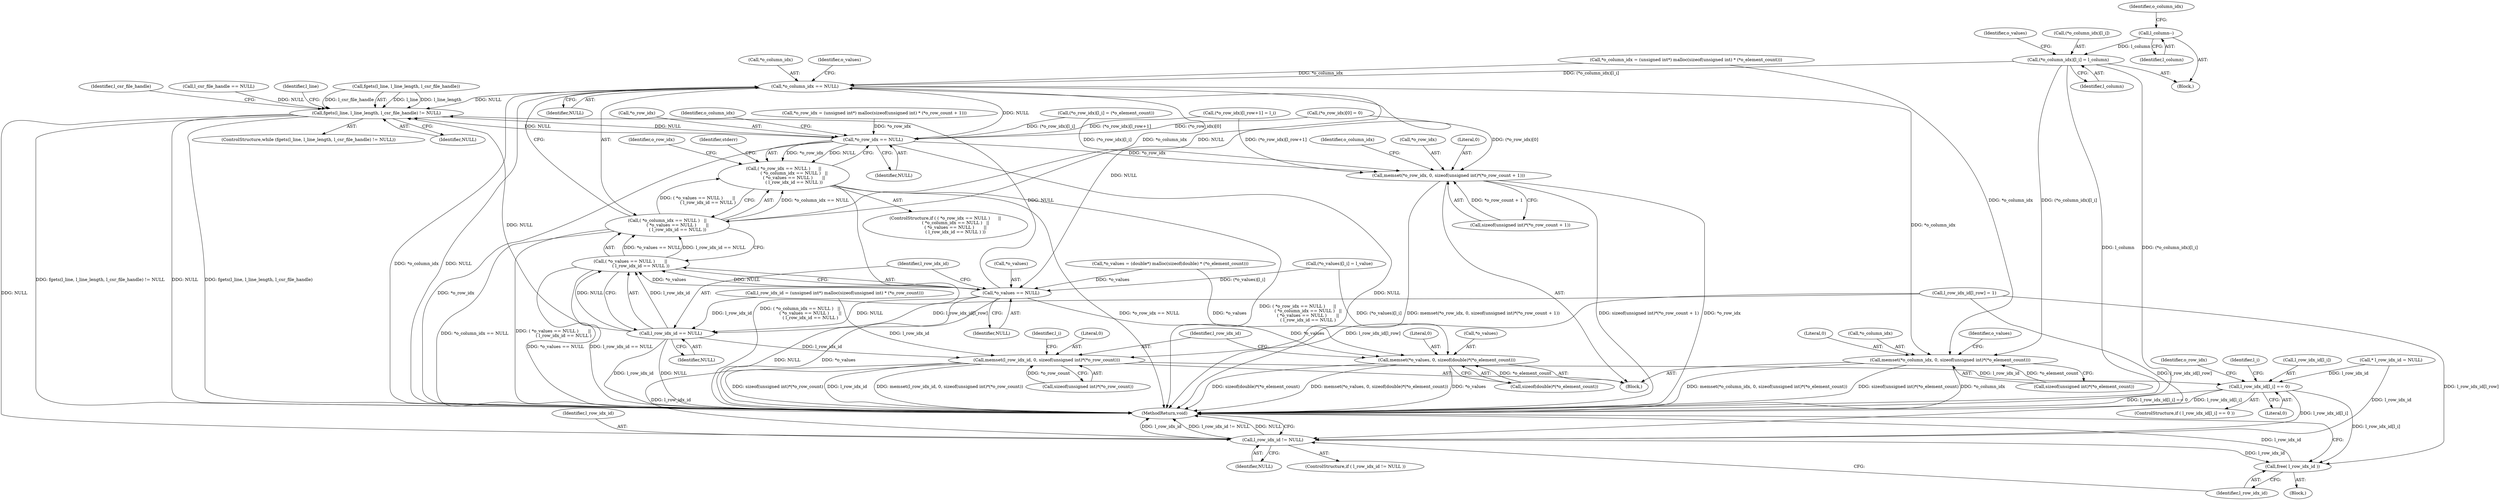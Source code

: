 digraph "0_libxsmm_151481489192e6d1997f8bde52c5c425ea41741d@array" {
"1000385" [label="(Call,(*o_column_idx)[l_i] = l_column)"];
"1000383" [label="(Call,l_column--)"];
"1000268" [label="(Call,*o_column_idx == NULL)"];
"1000159" [label="(Call,fgets(l_line, l_line_length, l_csr_file_handle) != NULL)"];
"1000263" [label="(Call,*o_row_idx == NULL)"];
"1000262" [label="(Call,( *o_row_idx == NULL )      ||\n               ( *o_column_idx == NULL )   ||\n               ( *o_values == NULL )       ||\n               ( l_row_idx_id == NULL ))"];
"1000285" [label="(Call,memset(*o_row_idx, 0, sizeof(unsigned int)*(*o_row_count + 1)))"];
"1000454" [label="(Call,l_row_idx_id != NULL)"];
"1000458" [label="(Call,free( l_row_idx_id ))"];
"1000267" [label="(Call,( *o_column_idx == NULL )   ||\n               ( *o_values == NULL )       ||\n               ( l_row_idx_id == NULL ))"];
"1000273" [label="(Call,*o_values == NULL)"];
"1000272" [label="(Call,( *o_values == NULL )       ||\n               ( l_row_idx_id == NULL ))"];
"1000277" [label="(Call,l_row_idx_id == NULL)"];
"1000314" [label="(Call,memset(l_row_idx_id, 0, sizeof(unsigned int)*(*o_row_count)))"];
"1000436" [label="(Call,l_row_idx_id[l_i] == 0)"];
"1000305" [label="(Call,memset(*o_values, 0, sizeof(double)*(*o_element_count)))"];
"1000296" [label="(Call,memset(*o_column_idx, 0, sizeof(unsigned int)*(*o_element_count)))"];
"1000285" [label="(Call,memset(*o_row_idx, 0, sizeof(unsigned int)*(*o_row_count + 1)))"];
"1000433" [label="(Identifier,l_i)"];
"1000324" [label="(Identifier,l_i)"];
"1000268" [label="(Call,*o_column_idx == NULL)"];
"1000456" [label="(Identifier,NULL)"];
"1000307" [label="(Identifier,o_values)"];
"1000385" [label="(Call,(*o_column_idx)[l_i] = l_column)"];
"1000453" [label="(ControlStructure,if ( l_row_idx_id != NULL ))"];
"1000274" [label="(Call,*o_values)"];
"1000277" [label="(Call,l_row_idx_id == NULL)"];
"1000391" [label="(Call,(*o_values)[l_i] = l_value)"];
"1000437" [label="(Call,l_row_idx_id[l_i])"];
"1000394" [label="(Identifier,o_values)"];
"1000455" [label="(Identifier,l_row_idx_id)"];
"1000279" [label="(Identifier,NULL)"];
"1000454" [label="(Call,l_row_idx_id != NULL)"];
"1000308" [label="(Literal,0)"];
"1000267" [label="(Call,( *o_column_idx == NULL )   ||\n               ( *o_values == NULL )       ||\n               ( l_row_idx_id == NULL ))"];
"1000315" [label="(Identifier,l_row_idx_id)"];
"1000299" [label="(Literal,0)"];
"1000278" [label="(Identifier,l_row_idx_id)"];
"1000435" [label="(ControlStructure,if ( l_row_idx_id[l_i] == 0 ))"];
"1000264" [label="(Call,*o_row_idx)"];
"1000288" [label="(Literal,0)"];
"1000298" [label="(Identifier,o_column_idx)"];
"1000251" [label="(Call,l_row_idx_id = (unsigned int*) malloc(sizeof(unsigned int) * (*o_row_count)))"];
"1000297" [label="(Call,*o_column_idx)"];
"1000286" [label="(Call,*o_row_idx)"];
"1000266" [label="(Identifier,NULL)"];
"1000275" [label="(Identifier,o_values)"];
"1000270" [label="(Identifier,o_column_idx)"];
"1000413" [label="(Identifier,l_csr_file_handle)"];
"1000240" [label="(Call,*o_values = (double*) malloc(sizeof(double) * (*o_element_count)))"];
"1000440" [label="(Literal,0)"];
"1000276" [label="(Identifier,NULL)"];
"1000300" [label="(Call,sizeof(unsigned int)*(*o_element_count))"];
"1000137" [label="(Call,* l_row_idx_id = NULL)"];
"1000388" [label="(Identifier,o_column_idx)"];
"1000262" [label="(Call,( *o_row_idx == NULL )      ||\n               ( *o_column_idx == NULL )   ||\n               ( *o_values == NULL )       ||\n               ( l_row_idx_id == NULL ))"];
"1000150" [label="(Call,l_csr_file_handle == NULL)"];
"1000457" [label="(Block,)"];
"1000390" [label="(Identifier,l_column)"];
"1000263" [label="(Call,*o_row_idx == NULL)"];
"1000459" [label="(Identifier,l_row_idx_id)"];
"1000383" [label="(Call,l_column--)"];
"1000269" [label="(Call,*o_column_idx)"];
"1000159" [label="(Call,fgets(l_line, l_line_length, l_csr_file_handle) != NULL)"];
"1000216" [label="(Call,*o_column_idx = (unsigned int*) malloc(sizeof(unsigned int) * (*o_element_count)))"];
"1000227" [label="(Call,*o_row_idx = (unsigned int*) malloc(sizeof(unsigned int) * (*o_row_count + 1)))"];
"1000282" [label="(Identifier,stderr)"];
"1000272" [label="(Call,( *o_values == NULL )       ||\n               ( l_row_idx_id == NULL ))"];
"1000287" [label="(Identifier,o_row_idx)"];
"1000306" [label="(Call,*o_values)"];
"1000158" [label="(ControlStructure,while (fgets(l_line, l_line_length, l_csr_file_handle) != NULL))"];
"1000273" [label="(Call,*o_values == NULL)"];
"1000334" [label="(Call,(*o_row_idx)[l_i] = (*o_element_count))"];
"1000360" [label="(Block,)"];
"1000289" [label="(Call,sizeof(unsigned int)*(*o_row_count + 1))"];
"1000317" [label="(Call,sizeof(unsigned int)*(*o_row_count))"];
"1000458" [label="(Call,free( l_row_idx_id ))"];
"1000445" [label="(Identifier,o_row_idx)"];
"1000261" [label="(ControlStructure,if ( ( *o_row_idx == NULL )      ||\n               ( *o_column_idx == NULL )   ||\n               ( *o_values == NULL )       ||\n               ( l_row_idx_id == NULL ) ))"];
"1000404" [label="(Call,(*o_row_idx)[l_row+1] = l_i)"];
"1000271" [label="(Identifier,NULL)"];
"1000341" [label="(Call,(*o_row_idx)[0] = 0)"];
"1000384" [label="(Identifier,l_column)"];
"1000296" [label="(Call,memset(*o_column_idx, 0, sizeof(unsigned int)*(*o_element_count)))"];
"1000316" [label="(Literal,0)"];
"1000169" [label="(Identifier,l_line)"];
"1000164" [label="(Identifier,NULL)"];
"1000160" [label="(Call,fgets(l_line, l_line_length, l_csr_file_handle))"];
"1000436" [label="(Call,l_row_idx_id[l_i] == 0)"];
"1000460" [label="(MethodReturn,void)"];
"1000386" [label="(Call,(*o_column_idx)[l_i])"];
"1000314" [label="(Call,memset(l_row_idx_id, 0, sizeof(unsigned int)*(*o_row_count)))"];
"1000215" [label="(Block,)"];
"1000399" [label="(Call,l_row_idx_id[l_row] = 1)"];
"1000309" [label="(Call,sizeof(double)*(*o_element_count))"];
"1000305" [label="(Call,memset(*o_values, 0, sizeof(double)*(*o_element_count)))"];
"1000385" -> "1000360"  [label="AST: "];
"1000385" -> "1000390"  [label="CFG: "];
"1000386" -> "1000385"  [label="AST: "];
"1000390" -> "1000385"  [label="AST: "];
"1000394" -> "1000385"  [label="CFG: "];
"1000385" -> "1000460"  [label="DDG: l_column"];
"1000385" -> "1000460"  [label="DDG: (*o_column_idx)[l_i]"];
"1000385" -> "1000268"  [label="DDG: (*o_column_idx)[l_i]"];
"1000385" -> "1000296"  [label="DDG: (*o_column_idx)[l_i]"];
"1000383" -> "1000385"  [label="DDG: l_column"];
"1000383" -> "1000360"  [label="AST: "];
"1000383" -> "1000384"  [label="CFG: "];
"1000384" -> "1000383"  [label="AST: "];
"1000388" -> "1000383"  [label="CFG: "];
"1000268" -> "1000267"  [label="AST: "];
"1000268" -> "1000271"  [label="CFG: "];
"1000269" -> "1000268"  [label="AST: "];
"1000271" -> "1000268"  [label="AST: "];
"1000275" -> "1000268"  [label="CFG: "];
"1000267" -> "1000268"  [label="CFG: "];
"1000268" -> "1000460"  [label="DDG: *o_column_idx"];
"1000268" -> "1000460"  [label="DDG: NULL"];
"1000268" -> "1000159"  [label="DDG: NULL"];
"1000268" -> "1000267"  [label="DDG: *o_column_idx"];
"1000268" -> "1000267"  [label="DDG: NULL"];
"1000216" -> "1000268"  [label="DDG: *o_column_idx"];
"1000263" -> "1000268"  [label="DDG: NULL"];
"1000268" -> "1000273"  [label="DDG: NULL"];
"1000268" -> "1000296"  [label="DDG: *o_column_idx"];
"1000159" -> "1000158"  [label="AST: "];
"1000159" -> "1000164"  [label="CFG: "];
"1000160" -> "1000159"  [label="AST: "];
"1000164" -> "1000159"  [label="AST: "];
"1000169" -> "1000159"  [label="CFG: "];
"1000413" -> "1000159"  [label="CFG: "];
"1000159" -> "1000460"  [label="DDG: fgets(l_line, l_line_length, l_csr_file_handle) != NULL"];
"1000159" -> "1000460"  [label="DDG: NULL"];
"1000159" -> "1000460"  [label="DDG: fgets(l_line, l_line_length, l_csr_file_handle)"];
"1000160" -> "1000159"  [label="DDG: l_line"];
"1000160" -> "1000159"  [label="DDG: l_line_length"];
"1000160" -> "1000159"  [label="DDG: l_csr_file_handle"];
"1000150" -> "1000159"  [label="DDG: NULL"];
"1000263" -> "1000159"  [label="DDG: NULL"];
"1000273" -> "1000159"  [label="DDG: NULL"];
"1000277" -> "1000159"  [label="DDG: NULL"];
"1000159" -> "1000263"  [label="DDG: NULL"];
"1000159" -> "1000454"  [label="DDG: NULL"];
"1000263" -> "1000262"  [label="AST: "];
"1000263" -> "1000266"  [label="CFG: "];
"1000264" -> "1000263"  [label="AST: "];
"1000266" -> "1000263"  [label="AST: "];
"1000270" -> "1000263"  [label="CFG: "];
"1000262" -> "1000263"  [label="CFG: "];
"1000263" -> "1000460"  [label="DDG: *o_row_idx"];
"1000263" -> "1000460"  [label="DDG: NULL"];
"1000263" -> "1000262"  [label="DDG: *o_row_idx"];
"1000263" -> "1000262"  [label="DDG: NULL"];
"1000404" -> "1000263"  [label="DDG: (*o_row_idx)[l_row+1]"];
"1000227" -> "1000263"  [label="DDG: *o_row_idx"];
"1000341" -> "1000263"  [label="DDG: (*o_row_idx)[0]"];
"1000334" -> "1000263"  [label="DDG: (*o_row_idx)[l_i]"];
"1000263" -> "1000285"  [label="DDG: *o_row_idx"];
"1000262" -> "1000261"  [label="AST: "];
"1000262" -> "1000267"  [label="CFG: "];
"1000267" -> "1000262"  [label="AST: "];
"1000282" -> "1000262"  [label="CFG: "];
"1000287" -> "1000262"  [label="CFG: "];
"1000262" -> "1000460"  [label="DDG: ( *o_column_idx == NULL )   ||\n               ( *o_values == NULL )       ||\n               ( l_row_idx_id == NULL )"];
"1000262" -> "1000460"  [label="DDG: *o_row_idx == NULL"];
"1000262" -> "1000460"  [label="DDG: ( *o_row_idx == NULL )      ||\n               ( *o_column_idx == NULL )   ||\n               ( *o_values == NULL )       ||\n               ( l_row_idx_id == NULL )"];
"1000267" -> "1000262"  [label="DDG: *o_column_idx == NULL"];
"1000267" -> "1000262"  [label="DDG: ( *o_values == NULL )       ||\n               ( l_row_idx_id == NULL )"];
"1000285" -> "1000215"  [label="AST: "];
"1000285" -> "1000289"  [label="CFG: "];
"1000286" -> "1000285"  [label="AST: "];
"1000288" -> "1000285"  [label="AST: "];
"1000289" -> "1000285"  [label="AST: "];
"1000298" -> "1000285"  [label="CFG: "];
"1000285" -> "1000460"  [label="DDG: *o_row_idx"];
"1000285" -> "1000460"  [label="DDG: memset(*o_row_idx, 0, sizeof(unsigned int)*(*o_row_count + 1))"];
"1000285" -> "1000460"  [label="DDG: sizeof(unsigned int)*(*o_row_count + 1)"];
"1000404" -> "1000285"  [label="DDG: (*o_row_idx)[l_row+1]"];
"1000341" -> "1000285"  [label="DDG: (*o_row_idx)[0]"];
"1000334" -> "1000285"  [label="DDG: (*o_row_idx)[l_i]"];
"1000289" -> "1000285"  [label="DDG: *o_row_count + 1"];
"1000454" -> "1000453"  [label="AST: "];
"1000454" -> "1000456"  [label="CFG: "];
"1000455" -> "1000454"  [label="AST: "];
"1000456" -> "1000454"  [label="AST: "];
"1000459" -> "1000454"  [label="CFG: "];
"1000460" -> "1000454"  [label="CFG: "];
"1000454" -> "1000460"  [label="DDG: l_row_idx_id"];
"1000454" -> "1000460"  [label="DDG: l_row_idx_id != NULL"];
"1000454" -> "1000460"  [label="DDG: NULL"];
"1000314" -> "1000454"  [label="DDG: l_row_idx_id"];
"1000436" -> "1000454"  [label="DDG: l_row_idx_id[l_i]"];
"1000399" -> "1000454"  [label="DDG: l_row_idx_id[l_row]"];
"1000137" -> "1000454"  [label="DDG: l_row_idx_id"];
"1000454" -> "1000458"  [label="DDG: l_row_idx_id"];
"1000458" -> "1000457"  [label="AST: "];
"1000458" -> "1000459"  [label="CFG: "];
"1000459" -> "1000458"  [label="AST: "];
"1000460" -> "1000458"  [label="CFG: "];
"1000458" -> "1000460"  [label="DDG: l_row_idx_id"];
"1000436" -> "1000458"  [label="DDG: l_row_idx_id[l_i]"];
"1000399" -> "1000458"  [label="DDG: l_row_idx_id[l_row]"];
"1000267" -> "1000272"  [label="CFG: "];
"1000272" -> "1000267"  [label="AST: "];
"1000267" -> "1000460"  [label="DDG: *o_column_idx == NULL"];
"1000267" -> "1000460"  [label="DDG: ( *o_values == NULL )       ||\n               ( l_row_idx_id == NULL )"];
"1000272" -> "1000267"  [label="DDG: *o_values == NULL"];
"1000272" -> "1000267"  [label="DDG: l_row_idx_id == NULL"];
"1000273" -> "1000272"  [label="AST: "];
"1000273" -> "1000276"  [label="CFG: "];
"1000274" -> "1000273"  [label="AST: "];
"1000276" -> "1000273"  [label="AST: "];
"1000278" -> "1000273"  [label="CFG: "];
"1000272" -> "1000273"  [label="CFG: "];
"1000273" -> "1000460"  [label="DDG: *o_values"];
"1000273" -> "1000460"  [label="DDG: NULL"];
"1000273" -> "1000272"  [label="DDG: *o_values"];
"1000273" -> "1000272"  [label="DDG: NULL"];
"1000391" -> "1000273"  [label="DDG: (*o_values)[l_i]"];
"1000240" -> "1000273"  [label="DDG: *o_values"];
"1000273" -> "1000277"  [label="DDG: NULL"];
"1000273" -> "1000305"  [label="DDG: *o_values"];
"1000272" -> "1000277"  [label="CFG: "];
"1000277" -> "1000272"  [label="AST: "];
"1000272" -> "1000460"  [label="DDG: *o_values == NULL"];
"1000272" -> "1000460"  [label="DDG: l_row_idx_id == NULL"];
"1000277" -> "1000272"  [label="DDG: l_row_idx_id"];
"1000277" -> "1000272"  [label="DDG: NULL"];
"1000277" -> "1000279"  [label="CFG: "];
"1000278" -> "1000277"  [label="AST: "];
"1000279" -> "1000277"  [label="AST: "];
"1000277" -> "1000460"  [label="DDG: l_row_idx_id"];
"1000277" -> "1000460"  [label="DDG: NULL"];
"1000251" -> "1000277"  [label="DDG: l_row_idx_id"];
"1000399" -> "1000277"  [label="DDG: l_row_idx_id[l_row]"];
"1000277" -> "1000314"  [label="DDG: l_row_idx_id"];
"1000314" -> "1000215"  [label="AST: "];
"1000314" -> "1000317"  [label="CFG: "];
"1000315" -> "1000314"  [label="AST: "];
"1000316" -> "1000314"  [label="AST: "];
"1000317" -> "1000314"  [label="AST: "];
"1000324" -> "1000314"  [label="CFG: "];
"1000314" -> "1000460"  [label="DDG: l_row_idx_id"];
"1000314" -> "1000460"  [label="DDG: memset(l_row_idx_id, 0, sizeof(unsigned int)*(*o_row_count))"];
"1000314" -> "1000460"  [label="DDG: sizeof(unsigned int)*(*o_row_count)"];
"1000251" -> "1000314"  [label="DDG: l_row_idx_id"];
"1000399" -> "1000314"  [label="DDG: l_row_idx_id[l_row]"];
"1000317" -> "1000314"  [label="DDG: *o_row_count"];
"1000314" -> "1000436"  [label="DDG: l_row_idx_id"];
"1000436" -> "1000435"  [label="AST: "];
"1000436" -> "1000440"  [label="CFG: "];
"1000437" -> "1000436"  [label="AST: "];
"1000440" -> "1000436"  [label="AST: "];
"1000445" -> "1000436"  [label="CFG: "];
"1000433" -> "1000436"  [label="CFG: "];
"1000436" -> "1000460"  [label="DDG: l_row_idx_id[l_i] == 0"];
"1000436" -> "1000460"  [label="DDG: l_row_idx_id[l_i]"];
"1000137" -> "1000436"  [label="DDG: l_row_idx_id"];
"1000305" -> "1000215"  [label="AST: "];
"1000305" -> "1000309"  [label="CFG: "];
"1000306" -> "1000305"  [label="AST: "];
"1000308" -> "1000305"  [label="AST: "];
"1000309" -> "1000305"  [label="AST: "];
"1000315" -> "1000305"  [label="CFG: "];
"1000305" -> "1000460"  [label="DDG: sizeof(double)*(*o_element_count)"];
"1000305" -> "1000460"  [label="DDG: memset(*o_values, 0, sizeof(double)*(*o_element_count))"];
"1000305" -> "1000460"  [label="DDG: *o_values"];
"1000391" -> "1000305"  [label="DDG: (*o_values)[l_i]"];
"1000240" -> "1000305"  [label="DDG: *o_values"];
"1000309" -> "1000305"  [label="DDG: *o_element_count"];
"1000296" -> "1000215"  [label="AST: "];
"1000296" -> "1000300"  [label="CFG: "];
"1000297" -> "1000296"  [label="AST: "];
"1000299" -> "1000296"  [label="AST: "];
"1000300" -> "1000296"  [label="AST: "];
"1000307" -> "1000296"  [label="CFG: "];
"1000296" -> "1000460"  [label="DDG: memset(*o_column_idx, 0, sizeof(unsigned int)*(*o_element_count))"];
"1000296" -> "1000460"  [label="DDG: sizeof(unsigned int)*(*o_element_count)"];
"1000296" -> "1000460"  [label="DDG: *o_column_idx"];
"1000216" -> "1000296"  [label="DDG: *o_column_idx"];
"1000300" -> "1000296"  [label="DDG: *o_element_count"];
}
